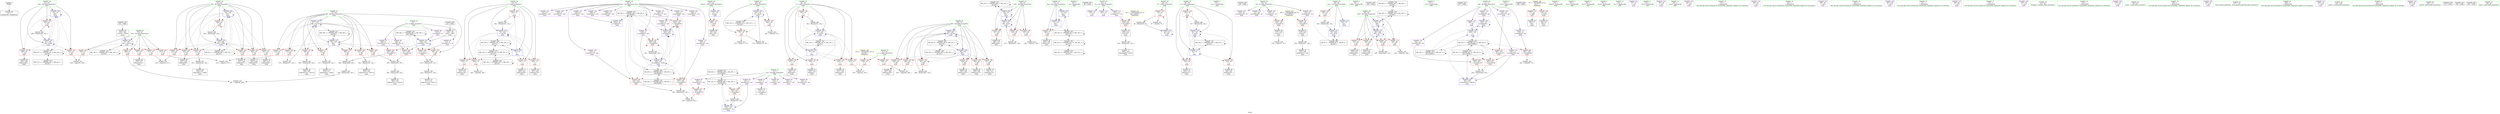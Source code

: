 digraph "SVFG" {
	label="SVFG";

	Node0x55f785998460 [shape=record,color=grey,label="{NodeID: 0\nNullPtr}"];
	Node0x55f785998460 -> Node0x55f78599e720[style=solid];
	Node0x55f785a13d80 [shape=record,color=black,label="{NodeID: 443\n182 = PHI()\n}"];
	Node0x55f785a13d80 -> Node0x55f7859c8f80[style=solid];
	Node0x55f7859cabf0 [shape=record,color=red,label="{NodeID: 194\n332\<--73\n\<--l\nmain\n}"];
	Node0x55f7859cabf0 -> Node0x55f7859c9fc0[style=solid];
	Node0x55f7859c8290 [shape=record,color=purple,label="{NodeID: 111\n326\<--8\narrayidx120\<--sen\nmain\n}"];
	Node0x55f7859c8290 -> Node0x55f7859cb5b0[style=solid];
	Node0x55f785998a00 [shape=record,color=green,label="{NodeID: 28\n41\<--42\nretval\<--retval_field_insensitive\nmain\n}"];
	Node0x55f785998a00 -> Node0x55f7859cdd60[style=solid];
	Node0x55f785998a00 -> Node0x55f7859cba90[style=solid];
	Node0x55f7859d9050 [shape=record,color=grey,label="{NodeID: 305\n316 = Binary(315, 102, )\n}"];
	Node0x55f7859d9050 -> Node0x55f7859c9c80[style=solid];
	Node0x55f7859cc2b0 [shape=record,color=blue,label="{NodeID: 222\n49\<--174\nm\<--dec30\nmain\n}"];
	Node0x55f7859cc2b0 -> Node0x55f7859ce170[style=dashed];
	Node0x55f7859cc2b0 -> Node0x55f7859ce240[style=dashed];
	Node0x55f7859cc2b0 -> Node0x55f7859cc2b0[style=dashed];
	Node0x55f7859cc2b0 -> Node0x55f7859e5f50[style=dashed];
	Node0x55f7859cdd60 [shape=record,color=red,label="{NodeID: 139\n394\<--41\n\<--retval\nmain\n}"];
	Node0x55f7859cdd60 -> Node0x55f7859ca4a0[style=solid];
	Node0x55f7859c89d0 [shape=record,color=black,label="{NodeID: 56\n128\<--127\nidxprom8\<--\nmain\n}"];
	Node0x55f7859e7350 [shape=record,color=black,label="{NodeID: 333\nMR_20V_2 = PHI(MR_20V_3, MR_20V_1, )\npts\{60 \}\n}"];
	Node0x55f7859e7350 -> Node0x55f7859cc450[style=dashed];
	Node0x55f7859e7350 -> Node0x55f7859e7350[style=dashed];
	Node0x55f7859cf420 [shape=record,color=red,label="{NodeID: 167\n232\<--63\n\<--i54\nmain\n}"];
	Node0x55f7859cf420 -> Node0x55f7859d8a50[style=solid];
	Node0x55f7859ca090 [shape=record,color=black,label="{NodeID: 84\n346\<--345\ntobool132\<--\nmain\n}"];
	Node0x55f78599c120 [shape=record,color=green,label="{NodeID: 1\n16\<--1\n.str\<--dummyObj\nGlob }"];
	Node0x55f785a13ee0 [shape=record,color=black,label="{NodeID: 444\n89 = PHI()\n}"];
	Node0x55f7859cacc0 [shape=record,color=red,label="{NodeID: 195\n341\<--73\n\<--l\nmain\n}"];
	Node0x55f7859cacc0 -> Node0x55f7859d88d0[style=solid];
	Node0x55f7859c8360 [shape=record,color=purple,label="{NodeID: 112\n179\<--10\n\<--str\nmain\n}"];
	Node0x55f785998ad0 [shape=record,color=green,label="{NodeID: 29\n43\<--44\nT\<--T_field_insensitive\nmain\n}"];
	Node0x55f785998ad0 -> Node0x55f7859cde30[style=solid];
	Node0x55f785998ad0 -> Node0x55f7859cbc30[style=solid];
	Node0x55f7859d91d0 [shape=record,color=grey,label="{NodeID: 306\n359 = Binary(358, 102, )\n}"];
	Node0x55f7859d91d0 -> Node0x55f7859ca300[style=solid];
	Node0x55f7859cc380 [shape=record,color=blue,label="{NodeID: 223\n57\<--183\nlen\<--conv35\nmain\n}"];
	Node0x55f7859cc380 -> Node0x55f7859ce990[style=dashed];
	Node0x55f7859cc380 -> Node0x55f7859cea60[style=dashed];
	Node0x55f7859cc380 -> Node0x55f7859ceb30[style=dashed];
	Node0x55f7859cc380 -> Node0x55f7859cec00[style=dashed];
	Node0x55f7859cc380 -> Node0x55f7859cecd0[style=dashed];
	Node0x55f7859cc380 -> Node0x55f7859cc380[style=dashed];
	Node0x55f7859cc380 -> Node0x55f7859e6e50[style=dashed];
	Node0x55f7859cde30 [shape=record,color=red,label="{NodeID: 140\n93\<--43\n\<--T\nmain\n}"];
	Node0x55f7859cde30 -> Node0x55f7859d8750[style=solid];
	Node0x55f7859cde30 -> Node0x55f7859da850[style=solid];
	Node0x55f7859c8aa0 [shape=record,color=black,label="{NodeID: 57\n134\<--133\nidxprom11\<--\nmain\n}"];
	Node0x55f7859e7850 [shape=record,color=black,label="{NodeID: 334\nMR_22V_2 = PHI(MR_22V_3, MR_22V_1, )\npts\{62 \}\n}"];
	Node0x55f7859e7850 -> Node0x55f7859f5350[style=dashed];
	Node0x55f7859cf4f0 [shape=record,color=red,label="{NodeID: 168\n240\<--63\n\<--i54\nmain\n}"];
	Node0x55f7859cf4f0 -> Node0x55f7859c9530[style=solid];
	Node0x55f7859ca160 [shape=record,color=black,label="{NodeID: 85\n350\<--349\nidxprom135\<--sub134\nmain\n}"];
	Node0x55f78599b860 [shape=record,color=green,label="{NodeID: 2\n18\<--1\n.str.1\<--dummyObj\nGlob }"];
	Node0x55f785a13fb0 [shape=record,color=black,label="{NodeID: 445\n100 = PHI()\n}"];
	Node0x55f7859cad90 [shape=record,color=red,label="{NodeID: 196\n136\<--135\n\<--arrayidx12\nmain\n}"];
	Node0x55f7859cad90 -> Node0x55f7859c8b70[style=solid];
	Node0x55f7859c8430 [shape=record,color=purple,label="{NodeID: 113\n181\<--10\n\<--str\nmain\n}"];
	Node0x55f785998ba0 [shape=record,color=green,label="{NodeID: 30\n45\<--46\ncas\<--cas_field_insensitive\nmain\n}"];
	Node0x55f785998ba0 -> Node0x55f7859cdf00[style=solid];
	Node0x55f785998ba0 -> Node0x55f7859cbb60[style=solid];
	Node0x55f785998ba0 -> Node0x55f7859cc1e0[style=solid];
	Node0x55f7859d9350 [shape=record,color=grey,label="{NodeID: 307\n374 = Binary(373, 102, )\n}"];
	Node0x55f7859d9350 -> Node0x55f7859d53b0[style=solid];
	Node0x55f7859cc450 [shape=record,color=blue,label="{NodeID: 224\n59\<--76\ni36\<--\nmain\n}"];
	Node0x55f7859cc450 -> Node0x55f7859ceda0[style=dashed];
	Node0x55f7859cc450 -> Node0x55f7859cee70[style=dashed];
	Node0x55f7859cc450 -> Node0x55f7859cef40[style=dashed];
	Node0x55f7859cc450 -> Node0x55f7859cc450[style=dashed];
	Node0x55f7859cc450 -> Node0x55f7859cc790[style=dashed];
	Node0x55f7859cc450 -> Node0x55f7859e7350[style=dashed];
	Node0x55f7859cdf00 [shape=record,color=red,label="{NodeID: 141\n165\<--45\n\<--cas\nmain\n}"];
	Node0x55f7859cdf00 -> Node0x55f7859d7850[style=solid];
	Node0x55f7859c8b70 [shape=record,color=black,label="{NodeID: 58\n137\<--136\nconv13\<--\nmain\n}"];
	Node0x55f7859c8b70 -> Node0x55f7859da550[style=solid];
	Node0x55f7859e7d50 [shape=record,color=black,label="{NodeID: 335\nMR_24V_2 = PHI(MR_24V_3, MR_24V_1, )\npts\{64 \}\n}"];
	Node0x55f7859e7d50 -> Node0x55f7859cc860[style=dashed];
	Node0x55f7859e7d50 -> Node0x55f7859e7d50[style=dashed];
	Node0x55f7859cf5c0 [shape=record,color=red,label="{NodeID: 169\n249\<--63\n\<--i54\nmain\n}"];
	Node0x55f7859cf5c0 -> Node0x55f7859c9600[style=solid];
	Node0x55f7859ca230 [shape=record,color=black,label="{NodeID: 86\n355\<--354\nidxprom137\<--\nmain\n}"];
	Node0x55f78599cb60 [shape=record,color=green,label="{NodeID: 3\n20\<--1\nstdin\<--dummyObj\nGlob }"];
	Node0x55f785a14080 [shape=record,color=black,label="{NodeID: 446\n382 = PHI()\n}"];
	Node0x55f7859cae60 [shape=record,color=red,label="{NodeID: 197\n146\<--145\n\<--arrayidx19\nmain\n}"];
	Node0x55f7859cae60 -> Node0x55f7859c8de0[style=solid];
	Node0x55f7859c8500 [shape=record,color=purple,label="{NodeID: 114\n251\<--10\narrayidx77\<--str\nmain\n}"];
	Node0x55f7859c8500 -> Node0x55f7859cb0d0[style=solid];
	Node0x55f78599d720 [shape=record,color=green,label="{NodeID: 31\n47\<--48\nn\<--n_field_insensitive\nmain\n}"];
	Node0x55f78599d720 -> Node0x55f7859cdfd0[style=solid];
	Node0x55f78599d720 -> Node0x55f7859ce0a0[style=solid];
	Node0x55f7859d94d0 [shape=record,color=grey,label="{NodeID: 308\n358 = Binary(353, 357, )\n}"];
	Node0x55f7859d94d0 -> Node0x55f7859d91d0[style=solid];
	Node0x55f7859cc520 [shape=record,color=blue,label="{NodeID: 225\n61\<--76\nj40\<--\nmain\n}"];
	Node0x55f7859cc520 -> Node0x55f7859cf010[style=dashed];
	Node0x55f7859cc520 -> Node0x55f7859cf0e0[style=dashed];
	Node0x55f7859cc520 -> Node0x55f7859cf1b0[style=dashed];
	Node0x55f7859cc520 -> Node0x55f7859cc520[style=dashed];
	Node0x55f7859cc520 -> Node0x55f7859cc6c0[style=dashed];
	Node0x55f7859cc520 -> Node0x55f7859f5350[style=dashed];
	Node0x55f7859cdfd0 [shape=record,color=red,label="{NodeID: 142\n105\<--47\n\<--n\nmain\n}"];
	Node0x55f7859cdfd0 -> Node0x55f7859da250[style=solid];
	Node0x55f7859c8c40 [shape=record,color=black,label="{NodeID: 59\n141\<--140\nidxprom16\<--\nmain\n}"];
	Node0x55f7859e8250 [shape=record,color=black,label="{NodeID: 336\nMR_26V_2 = PHI(MR_26V_3, MR_26V_1, )\npts\{66 \}\n}"];
	Node0x55f7859e8250 -> Node0x55f7859f5d50[style=dashed];
	Node0x55f7859cf690 [shape=record,color=red,label="{NodeID: 170\n257\<--63\n\<--i54\nmain\n}"];
	Node0x55f7859cf690 -> Node0x55f7859c9870[style=solid];
	Node0x55f7859ca300 [shape=record,color=black,label="{NodeID: 87\n360\<--359\nidxprom141\<--sub140\nmain\n}"];
	Node0x55f78599cbf0 [shape=record,color=green,label="{NodeID: 4\n21\<--1\n.str.2\<--dummyObj\nGlob }"];
	Node0x55f785a14180 [shape=record,color=black,label="{NodeID: 447\n387 = PHI()\n}"];
	Node0x55f7859caf30 [shape=record,color=red,label="{NodeID: 198\n152\<--151\n\<--arrayidx22\nmain\n}"];
	Node0x55f7859caf30 -> Node0x55f7859d85d0[style=solid];
	Node0x55f7859c85d0 [shape=record,color=purple,label="{NodeID: 115\n222\<--13\narrayidx59\<--dp\nmain\n}"];
	Node0x55f7859c85d0 -> Node0x55f7859cc930[style=solid];
	Node0x55f78599d7f0 [shape=record,color=green,label="{NodeID: 32\n49\<--50\nm\<--m_field_insensitive\nmain\n}"];
	Node0x55f78599d7f0 -> Node0x55f7859ce170[style=solid];
	Node0x55f78599d7f0 -> Node0x55f7859ce240[style=solid];
	Node0x55f78599d7f0 -> Node0x55f7859cc2b0[style=solid];
	Node0x55f7859d9650 [shape=record,color=grey,label="{NodeID: 309\n328 = Binary(319, 327, )\n}"];
	Node0x55f7859d9650 -> Node0x55f7859d9dd0[style=solid];
	Node0x55f7859cc5f0 [shape=record,color=blue,label="{NodeID: 226\n202\<--76\narrayidx47\<--\nmain\n}"];
	Node0x55f7859cc5f0 -> Node0x55f7859ebd50[style=dashed];
	Node0x55f7859ce0a0 [shape=record,color=red,label="{NodeID: 143\n286\<--47\n\<--n\nmain\n}"];
	Node0x55f7859ce0a0 -> Node0x55f7859dab50[style=solid];
	Node0x55f7859c8d10 [shape=record,color=black,label="{NodeID: 60\n144\<--143\nidxprom18\<--\nmain\n}"];
	Node0x55f7859e8750 [shape=record,color=black,label="{NodeID: 337\nMR_28V_2 = PHI(MR_28V_3, MR_28V_1, )\npts\{68 \}\n}"];
	Node0x55f7859e8750 -> Node0x55f7859d4d30[style=dashed];
	Node0x55f7859e8750 -> Node0x55f7859e8750[style=dashed];
	Node0x55f7859cf760 [shape=record,color=red,label="{NodeID: 171\n264\<--63\n\<--i54\nmain\n}"];
	Node0x55f7859cf760 -> Node0x55f7859d76d0[style=solid];
	Node0x55f7859ca3d0 [shape=record,color=black,label="{NodeID: 88\n378\<--377\nidxprom152\<--\nmain\n}"];
	Node0x55f7859c7320 [shape=record,color=green,label="{NodeID: 5\n23\<--1\n.str.3\<--dummyObj\nGlob }"];
	Node0x55f785a14280 [shape=record,color=black,label="{NodeID: 448\n390 = PHI()\n}"];
	Node0x55f7859cb000 [shape=record,color=red,label="{NodeID: 199\n236\<--235\n\<--arrayidx68\nmain\n}"];
	Node0x55f7859cb000 -> Node0x55f7859d4920[style=solid];
	Node0x55f7859ccab0 [shape=record,color=purple,label="{NodeID: 116\n268\<--13\n\<--dp\nmain\n}"];
	Node0x55f7859ccab0 -> Node0x55f7859d4c60[style=solid];
	Node0x55f78599d8c0 [shape=record,color=green,label="{NodeID: 33\n51\<--52\ni\<--i_field_insensitive\nmain\n}"];
	Node0x55f78599d8c0 -> Node0x55f7859ce310[style=solid];
	Node0x55f78599d8c0 -> Node0x55f7859ce3e0[style=solid];
	Node0x55f78599d8c0 -> Node0x55f7859ce4b0[style=solid];
	Node0x55f78599d8c0 -> Node0x55f7859ce580[style=solid];
	Node0x55f78599d8c0 -> Node0x55f7859ce650[style=solid];
	Node0x55f78599d8c0 -> Node0x55f7859cbd00[style=solid];
	Node0x55f78599d8c0 -> Node0x55f7859cc110[style=solid];
	Node0x55f7859ea020 [shape=record,color=yellow,style=double,label="{NodeID: 393\n2V_1 = ENCHI(MR_2V_0)\npts\{1 \}\nFun[main]}"];
	Node0x55f7859ea020 -> Node0x55f7859cdbc0[style=dashed];
	Node0x55f7859ea020 -> Node0x55f7859cdc90[style=dashed];
	Node0x55f7859d97d0 [shape=record,color=grey,label="{NodeID: 310\n363 = Binary(362, 352, )\n}"];
	Node0x55f7859d97d0 -> Node0x55f7859d5210[style=solid];
	Node0x55f7859cc6c0 [shape=record,color=blue,label="{NodeID: 227\n61\<--206\nj40\<--inc49\nmain\n}"];
	Node0x55f7859cc6c0 -> Node0x55f7859cf010[style=dashed];
	Node0x55f7859cc6c0 -> Node0x55f7859cf0e0[style=dashed];
	Node0x55f7859cc6c0 -> Node0x55f7859cf1b0[style=dashed];
	Node0x55f7859cc6c0 -> Node0x55f7859cc520[style=dashed];
	Node0x55f7859cc6c0 -> Node0x55f7859cc6c0[style=dashed];
	Node0x55f7859cc6c0 -> Node0x55f7859f5350[style=dashed];
	Node0x55f7859ce170 [shape=record,color=red,label="{NodeID: 144\n173\<--49\n\<--m\nmain\n}"];
	Node0x55f7859ce170 -> Node0x55f7859d7cd0[style=solid];
	Node0x55f7859ce170 -> Node0x55f7859d9c50[style=solid];
	Node0x55f7859c8de0 [shape=record,color=black,label="{NodeID: 61\n147\<--146\nconv20\<--\nmain\n}"];
	Node0x55f7859c8de0 -> Node0x55f7859d8450[style=solid];
	Node0x55f7859e8c50 [shape=record,color=black,label="{NodeID: 338\nMR_30V_2 = PHI(MR_30V_3, MR_30V_1, )\npts\{70 \}\n}"];
	Node0x55f7859e8c50 -> Node0x55f7859e8c50[style=dashed];
	Node0x55f7859e8c50 -> Node0x55f7859ec750[style=dashed];
	Node0x55f7859cf830 [shape=record,color=red,label="{NodeID: 172\n226\<--65\n\<--j60\nmain\n}"];
	Node0x55f7859cf830 -> Node0x55f7859da3d0[style=solid];
	Node0x55f7859ca4a0 [shape=record,color=black,label="{NodeID: 89\n40\<--394\nmain_ret\<--\nmain\n}"];
	Node0x55f7859c73b0 [shape=record,color=green,label="{NodeID: 6\n25\<--1\nstdout\<--dummyObj\nGlob }"];
	Node0x55f7859cb0d0 [shape=record,color=red,label="{NodeID: 200\n252\<--251\n\<--arrayidx77\nmain\n}"];
	Node0x55f7859cb0d0 -> Node0x55f7859c96d0[style=solid];
	Node0x55f7859ccb80 [shape=record,color=purple,label="{NodeID: 117\n279\<--13\narrayidx94\<--dp\nmain\n}"];
	Node0x55f7859ccb80 -> Node0x55f7859cb270[style=solid];
	Node0x55f78599d990 [shape=record,color=green,label="{NodeID: 34\n53\<--54\nch\<--ch_field_insensitive\nmain\n}"];
	Node0x55f78599d990 -> Node0x55f7859cd880[style=solid];
	Node0x55f78599d990 -> Node0x55f7859cd950[style=solid];
	Node0x55f78599d990 -> Node0x55f7859cda20[style=solid];
	Node0x55f78599d990 -> Node0x55f7859cdaf0[style=solid];
	Node0x55f7859d9950 [shape=record,color=grey,label="{NodeID: 311\n324 = Binary(323, 102, )\n}"];
	Node0x55f7859d9950 -> Node0x55f7859c9e20[style=solid];
	Node0x55f7859cc790 [shape=record,color=blue,label="{NodeID: 228\n59\<--211\ni36\<--inc52\nmain\n}"];
	Node0x55f7859cc790 -> Node0x55f7859ceda0[style=dashed];
	Node0x55f7859cc790 -> Node0x55f7859cee70[style=dashed];
	Node0x55f7859cc790 -> Node0x55f7859cef40[style=dashed];
	Node0x55f7859cc790 -> Node0x55f7859cc450[style=dashed];
	Node0x55f7859cc790 -> Node0x55f7859cc790[style=dashed];
	Node0x55f7859cc790 -> Node0x55f7859e7350[style=dashed];
	Node0x55f7859ce240 [shape=record,color=red,label="{NodeID: 145\n383\<--49\n\<--m\nmain\n}"];
	Node0x55f7859ce240 -> Node0x55f7859dacd0[style=solid];
	Node0x55f7859c8eb0 [shape=record,color=black,label="{NodeID: 62\n150\<--148\nidxprom21\<--sub\nmain\n}"];
	Node0x55f7859e9150 [shape=record,color=black,label="{NodeID: 339\nMR_32V_2 = PHI(MR_32V_3, MR_32V_1, )\npts\{72 \}\n}"];
	Node0x55f7859e9150 -> Node0x55f7859e9150[style=dashed];
	Node0x55f7859e9150 -> Node0x55f7859ecc50[style=dashed];
	Node0x55f7859cf900 [shape=record,color=red,label="{NodeID: 173\n229\<--65\n\<--j60\nmain\n}"];
	Node0x55f7859cf900 -> Node0x55f7859c92c0[style=solid];
	Node0x55f7859ca570 [shape=record,color=purple,label="{NodeID: 90\n110\<--4\narrayidx\<--wd\nmain\n}"];
	Node0x55f78599c500 [shape=record,color=green,label="{NodeID: 7\n26\<--1\n.str.4\<--dummyObj\nGlob }"];
	Node0x55f7859d70d0 [shape=record,color=grey,label="{NodeID: 284\n261 = Binary(260, 102, )\n}"];
	Node0x55f7859d70d0 -> Node0x55f7859d4ac0[style=solid];
	Node0x55f7859cb1a0 [shape=record,color=red,label="{NodeID: 201\n260\<--259\n\<--arrayidx83\nmain\n}"];
	Node0x55f7859cb1a0 -> Node0x55f7859d70d0[style=solid];
	Node0x55f7859ccc50 [shape=record,color=purple,label="{NodeID: 118\n351\<--13\narrayidx136\<--dp\nmain\n}"];
	Node0x55f7859ccc50 -> Node0x55f7859cb750[style=solid];
	Node0x55f78599da60 [shape=record,color=green,label="{NodeID: 35\n55\<--56\nj\<--j_field_insensitive\nmain\n}"];
	Node0x55f78599da60 -> Node0x55f7859ce720[style=solid];
	Node0x55f78599da60 -> Node0x55f7859ce7f0[style=solid];
	Node0x55f78599da60 -> Node0x55f7859ce8c0[style=solid];
	Node0x55f78599da60 -> Node0x55f7859cbea0[style=solid];
	Node0x55f78599da60 -> Node0x55f7859cc040[style=solid];
	Node0x55f7859d9ad0 [shape=record,color=grey,label="{NodeID: 312\n188 = cmp(187, 189, )\n}"];
	Node0x55f7859cc860 [shape=record,color=blue,label="{NodeID: 229\n63\<--102\ni54\<--\nmain\n}"];
	Node0x55f7859cc860 -> Node0x55f7859cf280[style=dashed];
	Node0x55f7859cc860 -> Node0x55f7859cf350[style=dashed];
	Node0x55f7859cc860 -> Node0x55f7859cf420[style=dashed];
	Node0x55f7859cc860 -> Node0x55f7859cf4f0[style=dashed];
	Node0x55f7859cc860 -> Node0x55f7859cf5c0[style=dashed];
	Node0x55f7859cc860 -> Node0x55f7859cf690[style=dashed];
	Node0x55f7859cc860 -> Node0x55f7859cf760[style=dashed];
	Node0x55f7859cc860 -> Node0x55f7859cc860[style=dashed];
	Node0x55f7859cc860 -> Node0x55f7859d4b90[style=dashed];
	Node0x55f7859cc860 -> Node0x55f7859e7d50[style=dashed];
	Node0x55f7859ce310 [shape=record,color=red,label="{NodeID: 146\n104\<--51\n\<--i\nmain\n}"];
	Node0x55f7859ce310 -> Node0x55f7859da250[style=solid];
	Node0x55f7859c8f80 [shape=record,color=black,label="{NodeID: 63\n183\<--182\nconv35\<--call34\nmain\n}"];
	Node0x55f7859c8f80 -> Node0x55f7859cc380[style=solid];
	Node0x55f7859e9650 [shape=record,color=black,label="{NodeID: 340\nMR_34V_2 = PHI(MR_34V_3, MR_34V_1, )\npts\{74 \}\n}"];
	Node0x55f7859e9650 -> Node0x55f7859e9650[style=dashed];
	Node0x55f7859e9650 -> Node0x55f7859ed150[style=dashed];
	Node0x55f7859cf9d0 [shape=record,color=red,label="{NodeID: 174\n237\<--65\n\<--j60\nmain\n}"];
	Node0x55f7859cf9d0 -> Node0x55f7859c9460[style=solid];
	Node0x55f7859ca640 [shape=record,color=purple,label="{NodeID: 91\n111\<--4\narraydecay\<--wd\nmain\n}"];
	Node0x55f7859ca640 -> Node0x55f7859c8830[style=solid];
	Node0x55f78599c590 [shape=record,color=green,label="{NodeID: 8\n28\<--1\n.str.5\<--dummyObj\nGlob }"];
	Node0x55f7859d7250 [shape=record,color=grey,label="{NodeID: 285\n206 = Binary(205, 102, )\n}"];
	Node0x55f7859d7250 -> Node0x55f7859cc6c0[style=solid];
	Node0x55f7859cb270 [shape=record,color=red,label="{NodeID: 202\n280\<--279\n\<--arrayidx94\nmain\n}"];
	Node0x55f7859cb270 -> Node0x55f7859dafd0[style=solid];
	Node0x55f7859ccd20 [shape=record,color=purple,label="{NodeID: 119\n361\<--13\narrayidx142\<--dp\nmain\n}"];
	Node0x55f7859ccd20 -> Node0x55f7859cb8f0[style=solid];
	Node0x55f7859ccd20 -> Node0x55f7859d5210[style=solid];
	Node0x55f78599db30 [shape=record,color=green,label="{NodeID: 36\n57\<--58\nlen\<--len_field_insensitive\nmain\n}"];
	Node0x55f78599db30 -> Node0x55f7859ce990[style=solid];
	Node0x55f78599db30 -> Node0x55f7859cea60[style=solid];
	Node0x55f78599db30 -> Node0x55f7859ceb30[style=solid];
	Node0x55f78599db30 -> Node0x55f7859cec00[style=solid];
	Node0x55f78599db30 -> Node0x55f7859cecd0[style=solid];
	Node0x55f78599db30 -> Node0x55f7859cc380[style=solid];
	Node0x55f7859d9c50 [shape=record,color=grey,label="{NodeID: 313\n176 = cmp(173, 76, )\n}"];
	Node0x55f7859cc930 [shape=record,color=blue,label="{NodeID: 230\n222\<--76\narrayidx59\<--\nmain\n}"];
	Node0x55f7859cc930 -> Node0x55f7859cc930[style=dashed];
	Node0x55f7859cc930 -> Node0x55f7859d4c60[style=dashed];
	Node0x55f7859ce3e0 [shape=record,color=red,label="{NodeID: 147\n108\<--51\n\<--i\nmain\n}"];
	Node0x55f7859ce3e0 -> Node0x55f7859c87a0[style=solid];
	Node0x55f7859c9050 [shape=record,color=black,label="{NodeID: 64\n198\<--197\nidxprom44\<--\nmain\n}"];
	Node0x55f7859ea360 [shape=record,color=black,label="{NodeID: 341\nMR_36V_2 = PHI(MR_36V_3, MR_36V_1, )\npts\{50000 \}\n}"];
	Node0x55f7859ea360 -> Node0x55f7859cb680[style=dashed];
	Node0x55f7859ea360 -> Node0x55f7859ea360[style=dashed];
	Node0x55f7859ea360 -> Node0x55f7859f3550[style=dashed];
	Node0x55f7859cfaa0 [shape=record,color=red,label="{NodeID: 175\n245\<--65\n\<--j60\nmain\n}"];
	Node0x55f7859cfaa0 -> Node0x55f7859d7fd0[style=solid];
	Node0x55f7859ca710 [shape=record,color=purple,label="{NodeID: 92\n142\<--4\narrayidx17\<--wd\nmain\n}"];
	Node0x55f78599b1f0 [shape=record,color=green,label="{NodeID: 9\n30\<--1\n.str.6\<--dummyObj\nGlob }"];
	Node0x55f7859d73d0 [shape=record,color=grey,label="{NodeID: 286\n162 = Binary(161, 102, )\n}"];
	Node0x55f7859d73d0 -> Node0x55f7859cc110[style=solid];
	Node0x55f7859cb340 [shape=record,color=red,label="{NodeID: 203\n293\<--292\n\<--arrayidx101\nmain\n}"];
	Node0x55f7859cb340 -> Node0x55f7859d8d50[style=solid];
	Node0x55f7859ccdf0 [shape=record,color=purple,label="{NodeID: 120\n379\<--13\narrayidx153\<--dp\nmain\n}"];
	Node0x55f7859ccdf0 -> Node0x55f7859cb9c0[style=solid];
	Node0x55f78599dc00 [shape=record,color=green,label="{NodeID: 37\n59\<--60\ni36\<--i36_field_insensitive\nmain\n}"];
	Node0x55f78599dc00 -> Node0x55f7859ceda0[style=solid];
	Node0x55f78599dc00 -> Node0x55f7859cee70[style=solid];
	Node0x55f78599dc00 -> Node0x55f7859cef40[style=solid];
	Node0x55f78599dc00 -> Node0x55f7859cc450[style=solid];
	Node0x55f78599dc00 -> Node0x55f7859cc790[style=solid];
	Node0x55f7859fd950 [shape=record,color=yellow,style=double,label="{NodeID: 397\n10V_1 = ENCHI(MR_10V_0)\npts\{48 \}\nFun[main]}"];
	Node0x55f7859fd950 -> Node0x55f7859cdfd0[style=dashed];
	Node0x55f7859fd950 -> Node0x55f7859ce0a0[style=dashed];
	Node0x55f7859d9dd0 [shape=record,color=grey,label="{NodeID: 314\n336 = cmp(328, 335, )\n}"];
	Node0x55f7859d4890 [shape=record,color=blue,label="{NodeID: 231\n65\<--76\nj60\<--\nmain\n}"];
	Node0x55f7859d4890 -> Node0x55f7859cf830[style=dashed];
	Node0x55f7859d4890 -> Node0x55f7859cf900[style=dashed];
	Node0x55f7859d4890 -> Node0x55f7859cf9d0[style=dashed];
	Node0x55f7859d4890 -> Node0x55f7859cfaa0[style=dashed];
	Node0x55f7859d4890 -> Node0x55f7859d4890[style=dashed];
	Node0x55f7859d4890 -> Node0x55f7859d49f0[style=dashed];
	Node0x55f7859d4890 -> Node0x55f7859f5d50[style=dashed];
	Node0x55f7859ce4b0 [shape=record,color=red,label="{NodeID: 148\n127\<--51\n\<--i\nmain\n}"];
	Node0x55f7859ce4b0 -> Node0x55f7859c89d0[style=solid];
	Node0x55f7859c9120 [shape=record,color=black,label="{NodeID: 65\n201\<--200\nidxprom46\<--\nmain\n}"];
	Node0x55f7859ea450 [shape=record,color=black,label="{NodeID: 342\nMR_38V_2 = PHI(MR_38V_3, MR_38V_1, )\npts\{70000 \}\n}"];
	Node0x55f7859ea450 -> Node0x55f7859cb340[style=dashed];
	Node0x55f7859ea450 -> Node0x55f7859cb410[style=dashed];
	Node0x55f7859ea450 -> Node0x55f7859cb820[style=dashed];
	Node0x55f7859ea450 -> Node0x55f7859cbdd0[style=dashed];
	Node0x55f7859ea450 -> Node0x55f7859ea450[style=dashed];
	Node0x55f7859cfb70 [shape=record,color=red,label="{NodeID: 176\n272\<--67\n\<--i88\nmain\n}"];
	Node0x55f7859cfb70 -> Node0x55f7859da6d0[style=solid];
	Node0x55f7859ca7e0 [shape=record,color=purple,label="{NodeID: 93\n151\<--4\narrayidx22\<--wd\nmain\n}"];
	Node0x55f7859ca7e0 -> Node0x55f7859caf30[style=solid];
	Node0x55f7859ca7e0 -> Node0x55f7859cbf70[style=solid];
	Node0x55f78599b2c0 [shape=record,color=green,label="{NodeID: 10\n32\<--1\n.str.7\<--dummyObj\nGlob }"];
	Node0x55f7859d7550 [shape=record,color=grey,label="{NodeID: 287\n211 = Binary(210, 102, )\n}"];
	Node0x55f7859d7550 -> Node0x55f7859cc790[style=solid];
	Node0x55f7859cb410 [shape=record,color=red,label="{NodeID: 204\n314\<--313\n\<--arrayidx111\nmain\n}"];
	Node0x55f7859cb410 -> Node0x55f7859d8ed0[style=solid];
	Node0x55f7859ccec0 [shape=record,color=purple,label="{NodeID: 121\n78\<--16\n\<--.str\nmain\n}"];
	Node0x55f78599dcd0 [shape=record,color=green,label="{NodeID: 38\n61\<--62\nj40\<--j40_field_insensitive\nmain\n}"];
	Node0x55f78599dcd0 -> Node0x55f7859cf010[style=solid];
	Node0x55f78599dcd0 -> Node0x55f7859cf0e0[style=solid];
	Node0x55f78599dcd0 -> Node0x55f7859cf1b0[style=solid];
	Node0x55f78599dcd0 -> Node0x55f7859cc520[style=solid];
	Node0x55f78599dcd0 -> Node0x55f7859cc6c0[style=solid];
	Node0x55f7859d9f50 [shape=record,color=grey,label="{NodeID: 315\n305 = cmp(304, 189, )\n}"];
	Node0x55f7859d4920 [shape=record,color=blue,label="{NodeID: 232\n242\<--236\narrayidx72\<--\nmain\n}"];
	Node0x55f7859d4920 -> Node0x55f7859cb000[style=dashed];
	Node0x55f7859d4920 -> Node0x55f7859cb1a0[style=dashed];
	Node0x55f7859d4920 -> Node0x55f7859d4920[style=dashed];
	Node0x55f7859d4920 -> Node0x55f7859d4ac0[style=dashed];
	Node0x55f7859ce580 [shape=record,color=red,label="{NodeID: 149\n140\<--51\n\<--i\nmain\n}"];
	Node0x55f7859ce580 -> Node0x55f7859c8c40[style=solid];
	Node0x55f7859c91f0 [shape=record,color=black,label="{NodeID: 66\n221\<--220\nidxprom58\<--\nmain\n}"];
	Node0x55f7859ea950 [shape=record,color=black,label="{NodeID: 343\nMR_40V_2 = PHI(MR_40V_3, MR_40V_1, )\npts\{90000 \}\n}"];
	Node0x55f7859ea950 -> Node0x55f7859d0c80[style=dashed];
	Node0x55f7859cfc40 [shape=record,color=red,label="{NodeID: 177\n276\<--67\n\<--i88\nmain\n}"];
	Node0x55f7859cfc40 -> Node0x55f7859d7e50[style=solid];
	Node0x55f7859ca8b0 [shape=record,color=purple,label="{NodeID: 94\n331\<--4\narrayidx123\<--wd\nmain\n}"];
	Node0x55f78599b390 [shape=record,color=green,label="{NodeID: 11\n34\<--1\n.str.8\<--dummyObj\nGlob }"];
	Node0x55f7859f3550 [shape=record,color=black,label="{NodeID: 371\nMR_36V_4 = PHI(MR_36V_5, MR_36V_3, )\npts\{50000 \}\n}"];
	Node0x55f7859f3550 -> Node0x55f7859caf30[style=dashed];
	Node0x55f7859f3550 -> Node0x55f7859cb680[style=dashed];
	Node0x55f7859f3550 -> Node0x55f7859cbf70[style=dashed];
	Node0x55f7859f3550 -> Node0x55f7859ea360[style=dashed];
	Node0x55f7859f3550 -> Node0x55f7859f3550[style=dashed];
	Node0x55f7859d76d0 [shape=record,color=grey,label="{NodeID: 288\n265 = Binary(264, 102, )\n}"];
	Node0x55f7859d76d0 -> Node0x55f7859d4b90[style=solid];
	Node0x55f7859cb4e0 [shape=record,color=red,label="{NodeID: 205\n319\<--318\n\<--arrayidx115\nmain\n}"];
	Node0x55f7859cb4e0 -> Node0x55f7859d9650[style=solid];
	Node0x55f7859ccf90 [shape=record,color=purple,label="{NodeID: 122\n79\<--18\n\<--.str.1\nmain\n}"];
	Node0x55f78599dda0 [shape=record,color=green,label="{NodeID: 39\n63\<--64\ni54\<--i54_field_insensitive\nmain\n}"];
	Node0x55f78599dda0 -> Node0x55f7859cf280[style=solid];
	Node0x55f78599dda0 -> Node0x55f7859cf350[style=solid];
	Node0x55f78599dda0 -> Node0x55f7859cf420[style=solid];
	Node0x55f78599dda0 -> Node0x55f7859cf4f0[style=solid];
	Node0x55f78599dda0 -> Node0x55f7859cf5c0[style=solid];
	Node0x55f78599dda0 -> Node0x55f7859cf690[style=solid];
	Node0x55f78599dda0 -> Node0x55f7859cf760[style=solid];
	Node0x55f78599dda0 -> Node0x55f7859cc860[style=solid];
	Node0x55f78599dda0 -> Node0x55f7859d4b90[style=solid];
	Node0x55f7859da0d0 [shape=record,color=grey,label="{NodeID: 316\n195 = cmp(193, 194, )\n}"];
	Node0x55f7859d49f0 [shape=record,color=blue,label="{NodeID: 233\n65\<--246\nj60\<--inc74\nmain\n}"];
	Node0x55f7859d49f0 -> Node0x55f7859cf830[style=dashed];
	Node0x55f7859d49f0 -> Node0x55f7859cf900[style=dashed];
	Node0x55f7859d49f0 -> Node0x55f7859cf9d0[style=dashed];
	Node0x55f7859d49f0 -> Node0x55f7859cfaa0[style=dashed];
	Node0x55f7859d49f0 -> Node0x55f7859d4890[style=dashed];
	Node0x55f7859d49f0 -> Node0x55f7859d49f0[style=dashed];
	Node0x55f7859d49f0 -> Node0x55f7859f5d50[style=dashed];
	Node0x55f7859ce650 [shape=record,color=red,label="{NodeID: 150\n161\<--51\n\<--i\nmain\n}"];
	Node0x55f7859ce650 -> Node0x55f7859d73d0[style=solid];
	Node0x55f7859c92c0 [shape=record,color=black,label="{NodeID: 67\n230\<--229\nidxprom64\<--\nmain\n}"];
	Node0x55f7859eae50 [shape=record,color=black,label="{NodeID: 344\nMR_44V_2 = PHI(MR_44V_3, MR_44V_1, )\npts\{150000 \}\n}"];
	Node0x55f7859eae50 -> Node0x55f7859cc930[style=dashed];
	Node0x55f7859eae50 -> Node0x55f7859d4c60[style=dashed];
	Node0x55f7859eae50 -> Node0x55f7859eae50[style=dashed];
	Node0x55f7859cfd10 [shape=record,color=red,label="{NodeID: 178\n289\<--67\n\<--i88\nmain\n}"];
	Node0x55f7859cfd10 -> Node0x55f7859d8d50[style=solid];
	Node0x55f7859ca980 [shape=record,color=purple,label="{NodeID: 95\n334\<--4\narrayidx125\<--wd\nmain\n}"];
	Node0x55f7859ca980 -> Node0x55f7859cb680[style=solid];
	Node0x55f78599c6e0 [shape=record,color=green,label="{NodeID: 12\n36\<--1\n.str.9\<--dummyObj\nGlob }"];
	Node0x55f7859d7850 [shape=record,color=grey,label="{NodeID: 289\n166 = Binary(165, 102, )\n}"];
	Node0x55f7859d7850 -> Node0x55f7859cc1e0[style=solid];
	Node0x55f7859cb5b0 [shape=record,color=red,label="{NodeID: 206\n327\<--326\n\<--arrayidx120\nmain\n}"];
	Node0x55f7859cb5b0 -> Node0x55f7859d9650[style=solid];
	Node0x55f7859cd060 [shape=record,color=purple,label="{NodeID: 123\n84\<--21\n\<--.str.2\nmain\n}"];
	Node0x55f78599de70 [shape=record,color=green,label="{NodeID: 40\n65\<--66\nj60\<--j60_field_insensitive\nmain\n}"];
	Node0x55f78599de70 -> Node0x55f7859cf830[style=solid];
	Node0x55f78599de70 -> Node0x55f7859cf900[style=solid];
	Node0x55f78599de70 -> Node0x55f7859cf9d0[style=solid];
	Node0x55f78599de70 -> Node0x55f7859cfaa0[style=solid];
	Node0x55f78599de70 -> Node0x55f7859d4890[style=solid];
	Node0x55f78599de70 -> Node0x55f7859d49f0[style=solid];
	Node0x55f7859da250 [shape=record,color=grey,label="{NodeID: 317\n106 = cmp(104, 105, )\n}"];
	Node0x55f7859d4ac0 [shape=record,color=blue,label="{NodeID: 234\n259\<--261\narrayidx83\<--inc84\nmain\n}"];
	Node0x55f7859d4ac0 -> Node0x55f7859cb000[style=dashed];
	Node0x55f7859d4ac0 -> Node0x55f7859cb1a0[style=dashed];
	Node0x55f7859d4ac0 -> Node0x55f7859cb4e0[style=dashed];
	Node0x55f7859d4ac0 -> Node0x55f7859cb5b0[style=dashed];
	Node0x55f7859d4ac0 -> Node0x55f7859d4920[style=dashed];
	Node0x55f7859d4ac0 -> Node0x55f7859d4ac0[style=dashed];
	Node0x55f7859d4ac0 -> Node0x55f7859d0c80[style=dashed];
	Node0x55f7859ce720 [shape=record,color=red,label="{NodeID: 151\n133\<--55\n\<--j\nmain\n}"];
	Node0x55f7859ce720 -> Node0x55f7859c8aa0[style=solid];
	Node0x55f7859c9390 [shape=record,color=black,label="{NodeID: 68\n234\<--233\nidxprom67\<--sub66\nmain\n}"];
	Node0x55f7859cfde0 [shape=record,color=red,label="{NodeID: 179\n310\<--67\n\<--i88\nmain\n}"];
	Node0x55f7859cfde0 -> Node0x55f7859d8ed0[style=solid];
	Node0x55f7859c7660 [shape=record,color=purple,label="{NodeID: 96\n129\<--6\narrayidx9\<--le\nmain\n}"];
	Node0x55f7859c7660 -> Node0x55f7859cbdd0[style=solid];
	Node0x55f78599c7b0 [shape=record,color=green,label="{NodeID: 13\n76\<--1\n\<--dummyObj\nCan only get source location for instruction, argument, global var or function.}"];
	Node0x55f7859d79d0 [shape=record,color=grey,label="{NodeID: 290\n368 = Binary(367, 102, )\n}"];
	Node0x55f7859d79d0 -> Node0x55f7859d52e0[style=solid];
	Node0x55f7859cb680 [shape=record,color=red,label="{NodeID: 207\n335\<--334\n\<--arrayidx125\nmain\n}"];
	Node0x55f7859cb680 -> Node0x55f7859d9dd0[style=solid];
	Node0x55f7859cd130 [shape=record,color=purple,label="{NodeID: 124\n85\<--23\n\<--.str.3\nmain\n}"];
	Node0x55f78599df40 [shape=record,color=green,label="{NodeID: 41\n67\<--68\ni88\<--i88_field_insensitive\nmain\n}"];
	Node0x55f78599df40 -> Node0x55f7859cfb70[style=solid];
	Node0x55f78599df40 -> Node0x55f7859cfc40[style=solid];
	Node0x55f78599df40 -> Node0x55f7859cfd10[style=solid];
	Node0x55f78599df40 -> Node0x55f7859cfde0[style=solid];
	Node0x55f78599df40 -> Node0x55f7859cfeb0[style=solid];
	Node0x55f78599df40 -> Node0x55f7859cff80[style=solid];
	Node0x55f78599df40 -> Node0x55f7859d0050[style=solid];
	Node0x55f78599df40 -> Node0x55f7859d0120[style=solid];
	Node0x55f78599df40 -> Node0x55f7859d4d30[style=solid];
	Node0x55f78599df40 -> Node0x55f7859d53b0[style=solid];
	Node0x55f7859da3d0 [shape=record,color=grey,label="{NodeID: 318\n227 = cmp(226, 189, )\n}"];
	Node0x55f7859d4b90 [shape=record,color=blue,label="{NodeID: 235\n63\<--265\ni54\<--inc86\nmain\n}"];
	Node0x55f7859d4b90 -> Node0x55f7859cf280[style=dashed];
	Node0x55f7859d4b90 -> Node0x55f7859cf350[style=dashed];
	Node0x55f7859d4b90 -> Node0x55f7859cf420[style=dashed];
	Node0x55f7859d4b90 -> Node0x55f7859cf4f0[style=dashed];
	Node0x55f7859d4b90 -> Node0x55f7859cf5c0[style=dashed];
	Node0x55f7859d4b90 -> Node0x55f7859cf690[style=dashed];
	Node0x55f7859d4b90 -> Node0x55f7859cf760[style=dashed];
	Node0x55f7859d4b90 -> Node0x55f7859cc860[style=dashed];
	Node0x55f7859d4b90 -> Node0x55f7859d4b90[style=dashed];
	Node0x55f7859d4b90 -> Node0x55f7859e7d50[style=dashed];
	Node0x55f7859ce7f0 [shape=record,color=red,label="{NodeID: 152\n143\<--55\n\<--j\nmain\n}"];
	Node0x55f7859ce7f0 -> Node0x55f7859c8d10[style=solid];
	Node0x55f7859c9460 [shape=record,color=black,label="{NodeID: 69\n238\<--237\nidxprom69\<--\nmain\n}"];
	Node0x55f7859cfeb0 [shape=record,color=red,label="{NodeID: 180\n323\<--67\n\<--i88\nmain\n}"];
	Node0x55f7859cfeb0 -> Node0x55f7859d9950[style=solid];
	Node0x55f7859c7730 [shape=record,color=purple,label="{NodeID: 97\n292\<--6\narrayidx101\<--le\nmain\n}"];
	Node0x55f7859c7730 -> Node0x55f7859cb340[style=solid];
	Node0x55f78599c880 [shape=record,color=green,label="{NodeID: 14\n95\<--1\n\<--dummyObj\nCan only get source location for instruction, argument, global var or function.}"];
	Node0x55f7859d7b50 [shape=record,color=grey,label="{NodeID: 291\n349 = Binary(348, 102, )\n}"];
	Node0x55f7859d7b50 -> Node0x55f7859ca160[style=solid];
	Node0x55f7859cb750 [shape=record,color=red,label="{NodeID: 208\n352\<--351\n\<--arrayidx136\nmain\n}"];
	Node0x55f7859cb750 -> Node0x55f7859d97d0[style=solid];
	Node0x55f7859cd200 [shape=record,color=purple,label="{NodeID: 125\n88\<--26\n\<--.str.4\nmain\n}"];
	Node0x55f78599e010 [shape=record,color=green,label="{NodeID: 42\n69\<--70\nj96\<--j96_field_insensitive\nmain\n}"];
	Node0x55f78599e010 -> Node0x55f7859d01f0[style=solid];
	Node0x55f78599e010 -> Node0x55f7859d02c0[style=solid];
	Node0x55f78599e010 -> Node0x55f7859d0390[style=solid];
	Node0x55f78599e010 -> Node0x55f7859d0460[style=solid];
	Node0x55f78599e010 -> Node0x55f7859d0530[style=solid];
	Node0x55f78599e010 -> Node0x55f7859d0600[style=solid];
	Node0x55f78599e010 -> Node0x55f7859d4e00[style=solid];
	Node0x55f78599e010 -> Node0x55f7859d52e0[style=solid];
	Node0x55f7859da550 [shape=record,color=grey,label="{NodeID: 319\n138 = cmp(137, 76, )\n}"];
	Node0x55f7859d4c60 [shape=record,color=blue,label="{NodeID: 236\n268\<--102\n\<--\nmain\n}"];
	Node0x55f7859d4c60 -> Node0x55f7859ed650[style=dashed];
	Node0x55f7859ce8c0 [shape=record,color=red,label="{NodeID: 153\n156\<--55\n\<--j\nmain\n}"];
	Node0x55f7859ce8c0 -> Node0x55f7859d82d0[style=solid];
	Node0x55f7859c9530 [shape=record,color=black,label="{NodeID: 70\n241\<--240\nidxprom71\<--\nmain\n}"];
	Node0x55f7859ebd50 [shape=record,color=black,label="{NodeID: 347\nMR_40V_5 = PHI(MR_40V_6, MR_40V_4, )\npts\{90000 \}\n}"];
	Node0x55f7859ebd50 -> Node0x55f7859cb000[style=dashed];
	Node0x55f7859ebd50 -> Node0x55f7859cb1a0[style=dashed];
	Node0x55f7859ebd50 -> Node0x55f7859cb4e0[style=dashed];
	Node0x55f7859ebd50 -> Node0x55f7859cb5b0[style=dashed];
	Node0x55f7859ebd50 -> Node0x55f7859cc5f0[style=dashed];
	Node0x55f7859ebd50 -> Node0x55f7859d4920[style=dashed];
	Node0x55f7859ebd50 -> Node0x55f7859d4ac0[style=dashed];
	Node0x55f7859ebd50 -> Node0x55f7859ebd50[style=dashed];
	Node0x55f7859ebd50 -> Node0x55f7859d0c80[style=dashed];
	Node0x55f7859cff80 [shape=record,color=red,label="{NodeID: 181\n348\<--67\n\<--i88\nmain\n}"];
	Node0x55f7859cff80 -> Node0x55f7859d7b50[style=solid];
	Node0x55f7859c7800 [shape=record,color=purple,label="{NodeID: 98\n313\<--6\narrayidx111\<--le\nmain\n}"];
	Node0x55f7859c7800 -> Node0x55f7859cb410[style=solid];
	Node0x55f78599c220 [shape=record,color=green,label="{NodeID: 15\n102\<--1\n\<--dummyObj\nCan only get source location for instruction, argument, global var or function.}"];
	Node0x55f7859d7cd0 [shape=record,color=grey,label="{NodeID: 292\n174 = Binary(173, 95, )\n}"];
	Node0x55f7859d7cd0 -> Node0x55f7859cc2b0[style=solid];
	Node0x55f7859cb820 [shape=record,color=red,label="{NodeID: 209\n357\<--356\n\<--arrayidx138\nmain\n}"];
	Node0x55f7859cb820 -> Node0x55f7859d94d0[style=solid];
	Node0x55f7859cd2d0 [shape=record,color=purple,label="{NodeID: 126\n381\<--26\n\<--.str.4\nmain\n}"];
	Node0x55f78599e0e0 [shape=record,color=green,label="{NodeID: 43\n71\<--72\nkey\<--key_field_insensitive\nmain\n}"];
	Node0x55f78599e0e0 -> Node0x55f7859d06d0[style=solid];
	Node0x55f78599e0e0 -> Node0x55f7859d4ed0[style=solid];
	Node0x55f78599e0e0 -> Node0x55f7859d5070[style=solid];
	Node0x55f7859da6d0 [shape=record,color=grey,label="{NodeID: 320\n274 = cmp(272, 273, )\n}"];
	Node0x55f7859d4d30 [shape=record,color=blue,label="{NodeID: 237\n67\<--102\ni88\<--\nmain\n}"];
	Node0x55f7859d4d30 -> Node0x55f7859cfb70[style=dashed];
	Node0x55f7859d4d30 -> Node0x55f7859cfc40[style=dashed];
	Node0x55f7859d4d30 -> Node0x55f7859cfd10[style=dashed];
	Node0x55f7859d4d30 -> Node0x55f7859cfde0[style=dashed];
	Node0x55f7859d4d30 -> Node0x55f7859cfeb0[style=dashed];
	Node0x55f7859d4d30 -> Node0x55f7859cff80[style=dashed];
	Node0x55f7859d4d30 -> Node0x55f7859d0050[style=dashed];
	Node0x55f7859d4d30 -> Node0x55f7859d0120[style=dashed];
	Node0x55f7859d4d30 -> Node0x55f7859d4d30[style=dashed];
	Node0x55f7859d4d30 -> Node0x55f7859d53b0[style=dashed];
	Node0x55f7859d4d30 -> Node0x55f7859e8750[style=dashed];
	Node0x55f7859ce990 [shape=record,color=red,label="{NodeID: 154\n194\<--57\n\<--len\nmain\n}"];
	Node0x55f7859ce990 -> Node0x55f7859da0d0[style=solid];
	Node0x55f7859c9600 [shape=record,color=black,label="{NodeID: 71\n250\<--249\nidxprom76\<--\nmain\n}"];
	Node0x55f7859d0050 [shape=record,color=red,label="{NodeID: 182\n353\<--67\n\<--i88\nmain\n}"];
	Node0x55f7859d0050 -> Node0x55f7859d94d0[style=solid];
	Node0x55f7859c78d0 [shape=record,color=purple,label="{NodeID: 99\n356\<--6\narrayidx138\<--le\nmain\n}"];
	Node0x55f7859c78d0 -> Node0x55f7859cb820[style=solid];
	Node0x55f78599c2f0 [shape=record,color=green,label="{NodeID: 16\n114\<--1\n\<--dummyObj\nCan only get source location for instruction, argument, global var or function.}"];
	Node0x55f7859d7e50 [shape=record,color=grey,label="{NodeID: 293\n277 = Binary(276, 102, )\n}"];
	Node0x55f7859d7e50 -> Node0x55f7859c9940[style=solid];
	Node0x55f7859cb8f0 [shape=record,color=red,label="{NodeID: 210\n362\<--361\n\<--arrayidx142\nmain\n}"];
	Node0x55f7859cb8f0 -> Node0x55f7859d97d0[style=solid];
	Node0x55f7859cd3a0 [shape=record,color=purple,label="{NodeID: 127\n99\<--28\n\<--.str.5\nmain\n}"];
	Node0x55f78599e1b0 [shape=record,color=green,label="{NodeID: 44\n73\<--74\nl\<--l_field_insensitive\nmain\n}"];
	Node0x55f78599e1b0 -> Node0x55f7859d07a0[style=solid];
	Node0x55f78599e1b0 -> Node0x55f7859caa50[style=solid];
	Node0x55f78599e1b0 -> Node0x55f7859cab20[style=solid];
	Node0x55f78599e1b0 -> Node0x55f7859cabf0[style=solid];
	Node0x55f78599e1b0 -> Node0x55f7859cacc0[style=solid];
	Node0x55f78599e1b0 -> Node0x55f7859d4fa0[style=solid];
	Node0x55f78599e1b0 -> Node0x55f7859d5140[style=solid];
	Node0x55f7859da850 [shape=record,color=grey,label="{NodeID: 321\n97 = cmp(93, 76, )\n}"];
	Node0x55f7859d4e00 [shape=record,color=blue,label="{NodeID: 238\n69\<--102\nj96\<--\nmain\n}"];
	Node0x55f7859d4e00 -> Node0x55f7859d01f0[style=dashed];
	Node0x55f7859d4e00 -> Node0x55f7859d02c0[style=dashed];
	Node0x55f7859d4e00 -> Node0x55f7859d0390[style=dashed];
	Node0x55f7859d4e00 -> Node0x55f7859d0460[style=dashed];
	Node0x55f7859d4e00 -> Node0x55f7859d0530[style=dashed];
	Node0x55f7859d4e00 -> Node0x55f7859d0600[style=dashed];
	Node0x55f7859d4e00 -> Node0x55f7859d52e0[style=dashed];
	Node0x55f7859d4e00 -> Node0x55f7859ec750[style=dashed];
	Node0x55f7859cea60 [shape=record,color=red,label="{NodeID: 155\n217\<--57\n\<--len\nmain\n}"];
	Node0x55f7859cea60 -> Node0x55f7859dae50[style=solid];
	Node0x55f7859c96d0 [shape=record,color=black,label="{NodeID: 72\n253\<--252\nconv78\<--\nmain\n}"];
	Node0x55f7859c96d0 -> Node0x55f7859d8150[style=solid];
	Node0x55f7859ec750 [shape=record,color=black,label="{NodeID: 349\nMR_30V_4 = PHI(MR_30V_8, MR_30V_3, )\npts\{70 \}\n}"];
	Node0x55f7859ec750 -> Node0x55f7859d4e00[style=dashed];
	Node0x55f7859ec750 -> Node0x55f7859e8c50[style=dashed];
	Node0x55f7859ec750 -> Node0x55f7859ec750[style=dashed];
	Node0x55f7859d0120 [shape=record,color=red,label="{NodeID: 183\n373\<--67\n\<--i88\nmain\n}"];
	Node0x55f7859d0120 -> Node0x55f7859d9350[style=solid];
	Node0x55f7859c79a0 [shape=record,color=purple,label="{NodeID: 100\n199\<--8\narrayidx45\<--sen\nmain\n}"];
	Node0x55f78599c3c0 [shape=record,color=green,label="{NodeID: 17\n115\<--1\n\<--dummyObj\nCan only get source location for instruction, argument, global var or function.}"];
	Node0x55f7859f5350 [shape=record,color=black,label="{NodeID: 377\nMR_22V_3 = PHI(MR_22V_4, MR_22V_2, )\npts\{62 \}\n}"];
	Node0x55f7859f5350 -> Node0x55f7859cc520[style=dashed];
	Node0x55f7859f5350 -> Node0x55f7859e7850[style=dashed];
	Node0x55f7859f5350 -> Node0x55f7859f5350[style=dashed];
	Node0x55f7859d7fd0 [shape=record,color=grey,label="{NodeID: 294\n246 = Binary(245, 102, )\n}"];
	Node0x55f7859d7fd0 -> Node0x55f7859d49f0[style=solid];
	Node0x55f7859cb9c0 [shape=record,color=red,label="{NodeID: 211\n380\<--379\n\<--arrayidx153\nmain\n}"];
	Node0x55f7859cd470 [shape=record,color=purple,label="{NodeID: 128\n120\<--30\n\<--.str.6\nmain\n}"];
	Node0x55f78599e280 [shape=record,color=green,label="{NodeID: 45\n81\<--82\nfreopen\<--freopen_field_insensitive\n}"];
	Node0x55f7859da9d0 [shape=record,color=grey,label="{NodeID: 322\n297 = cmp(295, 296, )\n}"];
	Node0x55f7859d4ed0 [shape=record,color=blue,label="{NodeID: 239\n71\<--301\nkey\<--\nmain\n}"];
	Node0x55f7859d4ed0 -> Node0x55f7859d06d0[style=dashed];
	Node0x55f7859d4ed0 -> Node0x55f7859d5070[style=dashed];
	Node0x55f7859d4ed0 -> Node0x55f7859ef450[style=dashed];
	Node0x55f7859ceb30 [shape=record,color=red,label="{NodeID: 156\n273\<--57\n\<--len\nmain\n}"];
	Node0x55f7859ceb30 -> Node0x55f7859da6d0[style=solid];
	Node0x55f7859c97a0 [shape=record,color=black,label="{NodeID: 73\n255\<--254\nidxprom80\<--sub79\nmain\n}"];
	Node0x55f7859ecc50 [shape=record,color=black,label="{NodeID: 350\nMR_32V_4 = PHI(MR_32V_10, MR_32V_3, )\npts\{72 \}\n}"];
	Node0x55f7859ecc50 -> Node0x55f7859e9150[style=dashed];
	Node0x55f7859ecc50 -> Node0x55f7859ecc50[style=dashed];
	Node0x55f7859ecc50 -> Node0x55f7859ef450[style=dashed];
	Node0x55f7859d01f0 [shape=record,color=red,label="{NodeID: 184\n285\<--69\n\<--j96\nmain\n}"];
	Node0x55f7859d01f0 -> Node0x55f7859dab50[style=solid];
	Node0x55f7859c7a70 [shape=record,color=purple,label="{NodeID: 101\n202\<--8\narrayidx47\<--sen\nmain\n}"];
	Node0x55f7859c7a70 -> Node0x55f7859cc5f0[style=solid];
	Node0x55f78599cce0 [shape=record,color=green,label="{NodeID: 18\n116\<--1\n\<--dummyObj\nCan only get source location for instruction, argument, global var or function.}"];
	Node0x55f7859d8150 [shape=record,color=grey,label="{NodeID: 295\n254 = Binary(253, 149, )\n}"];
	Node0x55f7859d8150 -> Node0x55f7859c97a0[style=solid];
	Node0x55f7859cba90 [shape=record,color=blue,label="{NodeID: 212\n41\<--76\nretval\<--\nmain\n}"];
	Node0x55f7859cba90 -> Node0x55f7859cdd60[style=dashed];
	Node0x55f7859cd540 [shape=record,color=purple,label="{NodeID: 129\n178\<--30\n\<--.str.6\nmain\n}"];
	Node0x55f78599e380 [shape=record,color=green,label="{NodeID: 46\n90\<--91\nscanf\<--scanf_field_insensitive\n}"];
	Node0x55f7859dab50 [shape=record,color=grey,label="{NodeID: 323\n287 = cmp(285, 286, )\n}"];
	Node0x55f7859d4fa0 [shape=record,color=blue,label="{NodeID: 240\n73\<--76\nl\<--\nmain\n}"];
	Node0x55f7859d4fa0 -> Node0x55f7859d07a0[style=dashed];
	Node0x55f7859d4fa0 -> Node0x55f7859caa50[style=dashed];
	Node0x55f7859d4fa0 -> Node0x55f7859cab20[style=dashed];
	Node0x55f7859d4fa0 -> Node0x55f7859cabf0[style=dashed];
	Node0x55f7859d4fa0 -> Node0x55f7859cacc0[style=dashed];
	Node0x55f7859d4fa0 -> Node0x55f7859d5140[style=dashed];
	Node0x55f7859d4fa0 -> Node0x55f7859ef950[style=dashed];
	Node0x55f7859cec00 [shape=record,color=red,label="{NodeID: 157\n296\<--57\n\<--len\nmain\n}"];
	Node0x55f7859cec00 -> Node0x55f7859da9d0[style=solid];
	Node0x55f7859c9870 [shape=record,color=black,label="{NodeID: 74\n258\<--257\nidxprom82\<--\nmain\n}"];
	Node0x55f7859ed150 [shape=record,color=black,label="{NodeID: 351\nMR_34V_4 = PHI(MR_34V_10, MR_34V_3, )\npts\{74 \}\n}"];
	Node0x55f7859ed150 -> Node0x55f7859e9650[style=dashed];
	Node0x55f7859ed150 -> Node0x55f7859ed150[style=dashed];
	Node0x55f7859ed150 -> Node0x55f7859ef950[style=dashed];
	Node0x55f7859d02c0 [shape=record,color=red,label="{NodeID: 185\n290\<--69\n\<--j96\nmain\n}"];
	Node0x55f7859d02c0 -> Node0x55f7859c9a10[style=solid];
	Node0x55f7859c7b40 [shape=record,color=purple,label="{NodeID: 102\n231\<--8\narrayidx65\<--sen\nmain\n}"];
	Node0x55f78599cdb0 [shape=record,color=green,label="{NodeID: 19\n149\<--1\n\<--dummyObj\nCan only get source location for instruction, argument, global var or function.}"];
	Node0x55f7859f5d50 [shape=record,color=black,label="{NodeID: 379\nMR_26V_3 = PHI(MR_26V_4, MR_26V_2, )\npts\{66 \}\n}"];
	Node0x55f7859f5d50 -> Node0x55f7859d4890[style=dashed];
	Node0x55f7859f5d50 -> Node0x55f7859e8250[style=dashed];
	Node0x55f7859f5d50 -> Node0x55f7859f5d50[style=dashed];
	Node0x55f7859d82d0 [shape=record,color=grey,label="{NodeID: 296\n157 = Binary(156, 102, )\n}"];
	Node0x55f7859d82d0 -> Node0x55f7859cc040[style=solid];
	Node0x55f7859cbb60 [shape=record,color=blue,label="{NodeID: 213\n45\<--76\ncas\<--\nmain\n}"];
	Node0x55f7859cbb60 -> Node0x55f7859e5a50[style=dashed];
	Node0x55f7859cd610 [shape=record,color=purple,label="{NodeID: 130\n168\<--32\n\<--.str.7\nmain\n}"];
	Node0x55f78599e480 [shape=record,color=green,label="{NodeID: 47\n117\<--118\nllvm.memset.p0i8.i64\<--llvm.memset.p0i8.i64_field_insensitive\n}"];
	Node0x55f7859dacd0 [shape=record,color=grey,label="{NodeID: 324\n384 = cmp(383, 76, )\n}"];
	Node0x55f7859d5070 [shape=record,color=blue,label="{NodeID: 241\n71\<--114\nkey\<--\nmain\n}"];
	Node0x55f7859d5070 -> Node0x55f7859d06d0[style=dashed];
	Node0x55f7859d5070 -> Node0x55f7859ef450[style=dashed];
	Node0x55f7859cecd0 [shape=record,color=red,label="{NodeID: 158\n377\<--57\n\<--len\nmain\n}"];
	Node0x55f7859cecd0 -> Node0x55f7859ca3d0[style=solid];
	Node0x55f7859c9940 [shape=record,color=black,label="{NodeID: 75\n278\<--277\nidxprom93\<--sub92\nmain\n}"];
	Node0x55f7859ed650 [shape=record,color=black,label="{NodeID: 352\nMR_44V_7 = PHI(MR_44V_12, MR_44V_6, )\npts\{150000 \}\n}"];
	Node0x55f7859ed650 -> Node0x55f7859cb270[style=dashed];
	Node0x55f7859ed650 -> Node0x55f7859cb750[style=dashed];
	Node0x55f7859ed650 -> Node0x55f7859cb8f0[style=dashed];
	Node0x55f7859ed650 -> Node0x55f7859cb9c0[style=dashed];
	Node0x55f7859ed650 -> Node0x55f7859cc930[style=dashed];
	Node0x55f7859ed650 -> Node0x55f7859d4c60[style=dashed];
	Node0x55f7859ed650 -> Node0x55f7859d5210[style=dashed];
	Node0x55f7859ed650 -> Node0x55f7859eae50[style=dashed];
	Node0x55f7859ed650 -> Node0x55f7859ed650[style=dashed];
	Node0x55f7859ed650 -> Node0x55f7859ee550[style=dashed];
	Node0x55f7859d0390 [shape=record,color=red,label="{NodeID: 186\n311\<--69\n\<--j96\nmain\n}"];
	Node0x55f7859d0390 -> Node0x55f7859c9bb0[style=solid];
	Node0x55f7859c7c10 [shape=record,color=purple,label="{NodeID: 103\n235\<--8\narrayidx68\<--sen\nmain\n}"];
	Node0x55f7859c7c10 -> Node0x55f7859cb000[style=solid];
	Node0x55f78599ceb0 [shape=record,color=green,label="{NodeID: 20\n189\<--1\n\<--dummyObj\nCan only get source location for instruction, argument, global var or function.}"];
	Node0x55f7859d8450 [shape=record,color=grey,label="{NodeID: 297\n148 = Binary(147, 149, )\n}"];
	Node0x55f7859d8450 -> Node0x55f7859c8eb0[style=solid];
	Node0x55f7859cbc30 [shape=record,color=blue,label="{NodeID: 214\n43\<--94\nT\<--dec\nmain\n}"];
	Node0x55f7859cbc30 -> Node0x55f7859cde30[style=dashed];
	Node0x55f7859cbc30 -> Node0x55f7859cbc30[style=dashed];
	Node0x55f7859cd6e0 [shape=record,color=purple,label="{NodeID: 131\n386\<--34\n\<--.str.8\nmain\n}"];
	Node0x55f78599e550 [shape=record,color=green,label="{NodeID: 48\n124\<--125\nstrlen\<--strlen_field_insensitive\n}"];
	Node0x55f7859dae50 [shape=record,color=grey,label="{NodeID: 325\n218 = cmp(216, 217, )\n}"];
	Node0x55f7859d5140 [shape=record,color=blue,label="{NodeID: 242\n73\<--342\nl\<--inc130\nmain\n}"];
	Node0x55f7859d5140 -> Node0x55f7859d07a0[style=dashed];
	Node0x55f7859d5140 -> Node0x55f7859caa50[style=dashed];
	Node0x55f7859d5140 -> Node0x55f7859cab20[style=dashed];
	Node0x55f7859d5140 -> Node0x55f7859cabf0[style=dashed];
	Node0x55f7859d5140 -> Node0x55f7859cacc0[style=dashed];
	Node0x55f7859d5140 -> Node0x55f7859d5140[style=dashed];
	Node0x55f7859d5140 -> Node0x55f7859ef950[style=dashed];
	Node0x55f7859ceda0 [shape=record,color=red,label="{NodeID: 159\n187\<--59\n\<--i36\nmain\n}"];
	Node0x55f7859ceda0 -> Node0x55f7859d9ad0[style=solid];
	Node0x55f7859c9a10 [shape=record,color=black,label="{NodeID: 76\n291\<--290\nidxprom100\<--\nmain\n}"];
	Node0x55f7859d0460 [shape=record,color=red,label="{NodeID: 187\n329\<--69\n\<--j96\nmain\n}"];
	Node0x55f7859d0460 -> Node0x55f7859c9ef0[style=solid];
	Node0x55f7859c7ce0 [shape=record,color=purple,label="{NodeID: 104\n239\<--8\narrayidx70\<--sen\nmain\n}"];
	Node0x55f78599cfb0 [shape=record,color=green,label="{NodeID: 21\n301\<--1\n\<--dummyObj\nCan only get source location for instruction, argument, global var or function.}"];
	Node0x55f7859d85d0 [shape=record,color=grey,label="{NodeID: 298\n153 = Binary(152, 102, )\n}"];
	Node0x55f7859d85d0 -> Node0x55f7859cbf70[style=solid];
	Node0x55f7859cbd00 [shape=record,color=blue,label="{NodeID: 215\n51\<--102\ni\<--\nmain\n}"];
	Node0x55f7859cbd00 -> Node0x55f7859ce310[style=dashed];
	Node0x55f7859cbd00 -> Node0x55f7859ce3e0[style=dashed];
	Node0x55f7859cbd00 -> Node0x55f7859ce4b0[style=dashed];
	Node0x55f7859cbd00 -> Node0x55f7859ce580[style=dashed];
	Node0x55f7859cbd00 -> Node0x55f7859ce650[style=dashed];
	Node0x55f7859cbd00 -> Node0x55f7859cc110[style=dashed];
	Node0x55f7859cbd00 -> Node0x55f7859e6450[style=dashed];
	Node0x55f7859cd7b0 [shape=record,color=purple,label="{NodeID: 132\n389\<--36\n\<--.str.9\nmain\n}"];
	Node0x55f78599e620 [shape=record,color=green,label="{NodeID: 49\n170\<--171\nprintf\<--printf_field_insensitive\n}"];
	Node0x55f7859dafd0 [shape=record,color=grey,label="{NodeID: 326\n281 = cmp(280, 76, )\n}"];
	Node0x55f7859d5210 [shape=record,color=blue,label="{NodeID: 243\n361\<--363\narrayidx142\<--add143\nmain\n}"];
	Node0x55f7859d5210 -> Node0x55f7859ee550[style=dashed];
	Node0x55f7859cee70 [shape=record,color=red,label="{NodeID: 160\n197\<--59\n\<--i36\nmain\n}"];
	Node0x55f7859cee70 -> Node0x55f7859c9050[style=solid];
	Node0x55f7859c9ae0 [shape=record,color=black,label="{NodeID: 77\n308\<--307\nidxprom108\<--\nmain\n}"];
	Node0x55f7859d0530 [shape=record,color=red,label="{NodeID: 188\n354\<--69\n\<--j96\nmain\n}"];
	Node0x55f7859d0530 -> Node0x55f7859ca230[style=solid];
	Node0x55f7859c7db0 [shape=record,color=purple,label="{NodeID: 105\n242\<--8\narrayidx72\<--sen\nmain\n}"];
	Node0x55f7859c7db0 -> Node0x55f7859d4920[style=solid];
	Node0x55f78599d0b0 [shape=record,color=green,label="{NodeID: 22\n4\<--5\nwd\<--wd_field_insensitive\nGlob }"];
	Node0x55f78599d0b0 -> Node0x55f7859ca570[style=solid];
	Node0x55f78599d0b0 -> Node0x55f7859ca640[style=solid];
	Node0x55f78599d0b0 -> Node0x55f7859ca710[style=solid];
	Node0x55f78599d0b0 -> Node0x55f7859ca7e0[style=solid];
	Node0x55f78599d0b0 -> Node0x55f7859ca8b0[style=solid];
	Node0x55f78599d0b0 -> Node0x55f7859ca980[style=solid];
	Node0x55f7859d8750 [shape=record,color=grey,label="{NodeID: 299\n94 = Binary(93, 95, )\n}"];
	Node0x55f7859d8750 -> Node0x55f7859cbc30[style=solid];
	Node0x55f7859cbdd0 [shape=record,color=blue,label="{NodeID: 216\n129\<--126\narrayidx9\<--conv\nmain\n}"];
	Node0x55f7859cbdd0 -> Node0x55f7859cb340[style=dashed];
	Node0x55f7859cbdd0 -> Node0x55f7859cb410[style=dashed];
	Node0x55f7859cbdd0 -> Node0x55f7859cb820[style=dashed];
	Node0x55f7859cbdd0 -> Node0x55f7859cbdd0[style=dashed];
	Node0x55f7859cbdd0 -> Node0x55f7859ea450[style=dashed];
	Node0x55f7859cd880 [shape=record,color=purple,label="{NodeID: 133\n119\<--53\narraydecay4\<--ch\nmain\n}"];
	Node0x55f78599e720 [shape=record,color=black,label="{NodeID: 50\n2\<--3\ndummyVal\<--dummyVal\n}"];
	Node0x55f7859d52e0 [shape=record,color=blue,label="{NodeID: 244\n69\<--368\nj96\<--inc146\nmain\n}"];
	Node0x55f7859d52e0 -> Node0x55f7859d01f0[style=dashed];
	Node0x55f7859d52e0 -> Node0x55f7859d02c0[style=dashed];
	Node0x55f7859d52e0 -> Node0x55f7859d0390[style=dashed];
	Node0x55f7859d52e0 -> Node0x55f7859d0460[style=dashed];
	Node0x55f7859d52e0 -> Node0x55f7859d0530[style=dashed];
	Node0x55f7859d52e0 -> Node0x55f7859d0600[style=dashed];
	Node0x55f7859d52e0 -> Node0x55f7859d52e0[style=dashed];
	Node0x55f7859d52e0 -> Node0x55f7859ec750[style=dashed];
	Node0x55f7859cef40 [shape=record,color=red,label="{NodeID: 161\n210\<--59\n\<--i36\nmain\n}"];
	Node0x55f7859cef40 -> Node0x55f7859d7550[style=solid];
	Node0x55f7859c9bb0 [shape=record,color=black,label="{NodeID: 78\n312\<--311\nidxprom110\<--\nmain\n}"];
	Node0x55f7859ee550 [shape=record,color=black,label="{NodeID: 355\nMR_44V_9 = PHI(MR_44V_11, MR_44V_8, )\npts\{150000 \}\n}"];
	Node0x55f7859ee550 -> Node0x55f7859cb750[style=dashed];
	Node0x55f7859ee550 -> Node0x55f7859cb8f0[style=dashed];
	Node0x55f7859ee550 -> Node0x55f7859d5210[style=dashed];
	Node0x55f7859ee550 -> Node0x55f7859ed650[style=dashed];
	Node0x55f7859ee550 -> Node0x55f7859ee550[style=dashed];
	Node0x55f7859d0600 [shape=record,color=red,label="{NodeID: 189\n367\<--69\n\<--j96\nmain\n}"];
	Node0x55f7859d0600 -> Node0x55f7859d79d0[style=solid];
	Node0x55f7859c7e80 [shape=record,color=purple,label="{NodeID: 106\n256\<--8\narrayidx81\<--sen\nmain\n}"];
	Node0x55f78599d1b0 [shape=record,color=green,label="{NodeID: 23\n6\<--7\nle\<--le_field_insensitive\nGlob }"];
	Node0x55f78599d1b0 -> Node0x55f7859c7660[style=solid];
	Node0x55f78599d1b0 -> Node0x55f7859c7730[style=solid];
	Node0x55f78599d1b0 -> Node0x55f7859c7800[style=solid];
	Node0x55f78599d1b0 -> Node0x55f7859c78d0[style=solid];
	Node0x55f7859d88d0 [shape=record,color=grey,label="{NodeID: 300\n342 = Binary(341, 102, )\n}"];
	Node0x55f7859d88d0 -> Node0x55f7859d5140[style=solid];
	Node0x55f7859cbea0 [shape=record,color=blue,label="{NodeID: 217\n55\<--76\nj\<--\nmain\n}"];
	Node0x55f7859cbea0 -> Node0x55f7859ce720[style=dashed];
	Node0x55f7859cbea0 -> Node0x55f7859ce7f0[style=dashed];
	Node0x55f7859cbea0 -> Node0x55f7859ce8c0[style=dashed];
	Node0x55f7859cbea0 -> Node0x55f7859cbea0[style=dashed];
	Node0x55f7859cbea0 -> Node0x55f7859cc040[style=dashed];
	Node0x55f7859cbea0 -> Node0x55f7859e6950[style=dashed];
	Node0x55f7859cd950 [shape=record,color=purple,label="{NodeID: 134\n122\<--53\narraydecay6\<--ch\nmain\n}"];
	Node0x55f7859c8680 [shape=record,color=black,label="{NodeID: 51\n80\<--77\ncall\<--\nmain\n}"];
	Node0x55f7859e5a50 [shape=record,color=black,label="{NodeID: 328\nMR_8V_3 = PHI(MR_8V_4, MR_8V_2, )\npts\{46 \}\n}"];
	Node0x55f7859e5a50 -> Node0x55f7859cdf00[style=dashed];
	Node0x55f7859e5a50 -> Node0x55f7859cc1e0[style=dashed];
	Node0x55f7859d53b0 [shape=record,color=blue,label="{NodeID: 245\n67\<--374\ni88\<--inc150\nmain\n}"];
	Node0x55f7859d53b0 -> Node0x55f7859cfb70[style=dashed];
	Node0x55f7859d53b0 -> Node0x55f7859cfc40[style=dashed];
	Node0x55f7859d53b0 -> Node0x55f7859cfd10[style=dashed];
	Node0x55f7859d53b0 -> Node0x55f7859cfde0[style=dashed];
	Node0x55f7859d53b0 -> Node0x55f7859cfeb0[style=dashed];
	Node0x55f7859d53b0 -> Node0x55f7859cff80[style=dashed];
	Node0x55f7859d53b0 -> Node0x55f7859d0050[style=dashed];
	Node0x55f7859d53b0 -> Node0x55f7859d0120[style=dashed];
	Node0x55f7859d53b0 -> Node0x55f7859d4d30[style=dashed];
	Node0x55f7859d53b0 -> Node0x55f7859d53b0[style=dashed];
	Node0x55f7859d53b0 -> Node0x55f7859e8750[style=dashed];
	Node0x55f7859cf010 [shape=record,color=red,label="{NodeID: 162\n193\<--61\n\<--j40\nmain\n}"];
	Node0x55f7859cf010 -> Node0x55f7859da0d0[style=solid];
	Node0x55f7859c9c80 [shape=record,color=black,label="{NodeID: 79\n317\<--316\nidxprom114\<--sub113\nmain\n}"];
	Node0x55f785a13980 [shape=record,color=black,label="{NodeID: 439\n121 = PHI()\n}"];
	Node0x55f7859d06d0 [shape=record,color=red,label="{NodeID: 190\n345\<--71\n\<--key\nmain\n}"];
	Node0x55f7859d06d0 -> Node0x55f7859ca090[style=solid];
	Node0x55f7859c7f50 [shape=record,color=purple,label="{NodeID: 107\n259\<--8\narrayidx83\<--sen\nmain\n}"];
	Node0x55f7859c7f50 -> Node0x55f7859cb1a0[style=solid];
	Node0x55f7859c7f50 -> Node0x55f7859d4ac0[style=solid];
	Node0x55f785998600 [shape=record,color=green,label="{NodeID: 24\n8\<--9\nsen\<--sen_field_insensitive\nGlob }"];
	Node0x55f785998600 -> Node0x55f7859c79a0[style=solid];
	Node0x55f785998600 -> Node0x55f7859c7a70[style=solid];
	Node0x55f785998600 -> Node0x55f7859c7b40[style=solid];
	Node0x55f785998600 -> Node0x55f7859c7c10[style=solid];
	Node0x55f785998600 -> Node0x55f7859c7ce0[style=solid];
	Node0x55f785998600 -> Node0x55f7859c7db0[style=solid];
	Node0x55f785998600 -> Node0x55f7859c7e80[style=solid];
	Node0x55f785998600 -> Node0x55f7859c7f50[style=solid];
	Node0x55f785998600 -> Node0x55f7859c8020[style=solid];
	Node0x55f785998600 -> Node0x55f7859c80f0[style=solid];
	Node0x55f785998600 -> Node0x55f7859c81c0[style=solid];
	Node0x55f785998600 -> Node0x55f7859c8290[style=solid];
	Node0x55f7859d0c80 [shape=record,color=black,label="{NodeID: 384\nMR_40V_3 = PHI(MR_40V_7, MR_40V_2, )\npts\{90000 \}\n}"];
	Node0x55f7859d0c80 -> Node0x55f7859cb000[style=dashed];
	Node0x55f7859d0c80 -> Node0x55f7859cb1a0[style=dashed];
	Node0x55f7859d0c80 -> Node0x55f7859cb4e0[style=dashed];
	Node0x55f7859d0c80 -> Node0x55f7859cb5b0[style=dashed];
	Node0x55f7859d0c80 -> Node0x55f7859d4920[style=dashed];
	Node0x55f7859d0c80 -> Node0x55f7859d4ac0[style=dashed];
	Node0x55f7859d0c80 -> Node0x55f7859ea950[style=dashed];
	Node0x55f7859d0c80 -> Node0x55f7859ebd50[style=dashed];
	Node0x55f7859d0c80 -> Node0x55f7859d0c80[style=dashed];
	Node0x55f7859d8a50 [shape=record,color=grey,label="{NodeID: 301\n233 = Binary(232, 102, )\n}"];
	Node0x55f7859d8a50 -> Node0x55f7859c9390[style=solid];
	Node0x55f7859cbf70 [shape=record,color=blue,label="{NodeID: 218\n151\<--153\narrayidx22\<--inc\nmain\n}"];
	Node0x55f7859cbf70 -> Node0x55f7859f3550[style=dashed];
	Node0x55f7859cda20 [shape=record,color=purple,label="{NodeID: 135\n135\<--53\narrayidx12\<--ch\nmain\n}"];
	Node0x55f7859cda20 -> Node0x55f7859cad90[style=solid];
	Node0x55f7859c8710 [shape=record,color=black,label="{NodeID: 52\n86\<--83\ncall1\<--\nmain\n}"];
	Node0x55f7859e5f50 [shape=record,color=black,label="{NodeID: 329\nMR_12V_2 = PHI(MR_12V_4, MR_12V_1, )\npts\{50 \}\n}"];
	Node0x55f7859e5f50 -> Node0x55f7859ce170[style=dashed];
	Node0x55f7859e5f50 -> Node0x55f7859cc2b0[style=dashed];
	Node0x55f7859cf0e0 [shape=record,color=red,label="{NodeID: 163\n200\<--61\n\<--j40\nmain\n}"];
	Node0x55f7859cf0e0 -> Node0x55f7859c9120[style=solid];
	Node0x55f7859c9d50 [shape=record,color=black,label="{NodeID: 80\n321\<--320\nidxprom116\<--\nmain\n}"];
	Node0x55f785a13a80 [shape=record,color=black,label="{NodeID: 440\n123 = PHI()\n}"];
	Node0x55f785a13a80 -> Node0x55f7859c8900[style=solid];
	Node0x55f7859d07a0 [shape=record,color=red,label="{NodeID: 191\n304\<--73\n\<--l\nmain\n}"];
	Node0x55f7859d07a0 -> Node0x55f7859d9f50[style=solid];
	Node0x55f7859c8020 [shape=record,color=purple,label="{NodeID: 108\n309\<--8\narrayidx109\<--sen\nmain\n}"];
	Node0x55f785998700 [shape=record,color=green,label="{NodeID: 25\n10\<--12\nstr\<--str_field_insensitive\nGlob }"];
	Node0x55f785998700 -> Node0x55f7859c8360[style=solid];
	Node0x55f785998700 -> Node0x55f7859c8430[style=solid];
	Node0x55f785998700 -> Node0x55f7859c8500[style=solid];
	Node0x55f7859d8bd0 [shape=record,color=grey,label="{NodeID: 302\n295 = Binary(294, 102, )\n}"];
	Node0x55f7859d8bd0 -> Node0x55f7859da9d0[style=solid];
	Node0x55f7859cc040 [shape=record,color=blue,label="{NodeID: 219\n55\<--157\nj\<--inc23\nmain\n}"];
	Node0x55f7859cc040 -> Node0x55f7859ce720[style=dashed];
	Node0x55f7859cc040 -> Node0x55f7859ce7f0[style=dashed];
	Node0x55f7859cc040 -> Node0x55f7859ce8c0[style=dashed];
	Node0x55f7859cc040 -> Node0x55f7859cbea0[style=dashed];
	Node0x55f7859cc040 -> Node0x55f7859cc040[style=dashed];
	Node0x55f7859cc040 -> Node0x55f7859e6950[style=dashed];
	Node0x55f7859cdaf0 [shape=record,color=purple,label="{NodeID: 136\n145\<--53\narrayidx19\<--ch\nmain\n}"];
	Node0x55f7859cdaf0 -> Node0x55f7859cae60[style=solid];
	Node0x55f7859c87a0 [shape=record,color=black,label="{NodeID: 53\n109\<--108\nidxprom\<--\nmain\n}"];
	Node0x55f7859fe720 [shape=record,color=yellow,style=double,label="{NodeID: 413\n42V_1 = ENCHI(MR_42V_0)\npts\{120000 \}\nFun[main]}"];
	Node0x55f7859fe720 -> Node0x55f7859cb0d0[style=dashed];
	Node0x55f7859e6450 [shape=record,color=black,label="{NodeID: 330\nMR_14V_2 = PHI(MR_14V_4, MR_14V_1, )\npts\{52 \}\n}"];
	Node0x55f7859e6450 -> Node0x55f7859cbd00[style=dashed];
	Node0x55f7859cf1b0 [shape=record,color=red,label="{NodeID: 164\n205\<--61\n\<--j40\nmain\n}"];
	Node0x55f7859cf1b0 -> Node0x55f7859d7250[style=solid];
	Node0x55f7859c9e20 [shape=record,color=black,label="{NodeID: 81\n325\<--324\nidxprom119\<--sub118\nmain\n}"];
	Node0x55f785a13be0 [shape=record,color=black,label="{NodeID: 441\n169 = PHI()\n}"];
	Node0x55f7859ef450 [shape=record,color=black,label="{NodeID: 358\nMR_32V_5 = PHI(MR_32V_6, MR_32V_4, )\npts\{72 \}\n}"];
	Node0x55f7859ef450 -> Node0x55f7859d4ed0[style=dashed];
	Node0x55f7859ef450 -> Node0x55f7859ecc50[style=dashed];
	Node0x55f7859ef450 -> Node0x55f7859ef450[style=dashed];
	Node0x55f7859caa50 [shape=record,color=red,label="{NodeID: 192\n307\<--73\n\<--l\nmain\n}"];
	Node0x55f7859caa50 -> Node0x55f7859c9ae0[style=solid];
	Node0x55f7859c80f0 [shape=record,color=purple,label="{NodeID: 109\n318\<--8\narrayidx115\<--sen\nmain\n}"];
	Node0x55f7859c80f0 -> Node0x55f7859cb4e0[style=solid];
	Node0x55f785998800 [shape=record,color=green,label="{NodeID: 26\n13\<--15\ndp\<--dp_field_insensitive\nGlob }"];
	Node0x55f785998800 -> Node0x55f7859c85d0[style=solid];
	Node0x55f785998800 -> Node0x55f7859ccab0[style=solid];
	Node0x55f785998800 -> Node0x55f7859ccb80[style=solid];
	Node0x55f785998800 -> Node0x55f7859ccc50[style=solid];
	Node0x55f785998800 -> Node0x55f7859ccd20[style=solid];
	Node0x55f785998800 -> Node0x55f7859ccdf0[style=solid];
	Node0x55f7859d8d50 [shape=record,color=grey,label="{NodeID: 303\n294 = Binary(289, 293, )\n}"];
	Node0x55f7859d8d50 -> Node0x55f7859d8bd0[style=solid];
	Node0x55f7859cc110 [shape=record,color=blue,label="{NodeID: 220\n51\<--162\ni\<--inc25\nmain\n}"];
	Node0x55f7859cc110 -> Node0x55f7859ce310[style=dashed];
	Node0x55f7859cc110 -> Node0x55f7859ce3e0[style=dashed];
	Node0x55f7859cc110 -> Node0x55f7859ce4b0[style=dashed];
	Node0x55f7859cc110 -> Node0x55f7859ce580[style=dashed];
	Node0x55f7859cc110 -> Node0x55f7859ce650[style=dashed];
	Node0x55f7859cc110 -> Node0x55f7859cc110[style=dashed];
	Node0x55f7859cc110 -> Node0x55f7859e6450[style=dashed];
	Node0x55f7859cdbc0 [shape=record,color=red,label="{NodeID: 137\n77\<--20\n\<--stdin\nmain\n}"];
	Node0x55f7859cdbc0 -> Node0x55f7859c8680[style=solid];
	Node0x55f7859c8830 [shape=record,color=black,label="{NodeID: 54\n112\<--111\n\<--arraydecay\nmain\n}"];
	Node0x55f7859e6950 [shape=record,color=black,label="{NodeID: 331\nMR_16V_2 = PHI(MR_16V_3, MR_16V_1, )\npts\{56 \}\n}"];
	Node0x55f7859e6950 -> Node0x55f7859cbea0[style=dashed];
	Node0x55f7859e6950 -> Node0x55f7859e6950[style=dashed];
	Node0x55f7859cf280 [shape=record,color=red,label="{NodeID: 165\n216\<--63\n\<--i54\nmain\n}"];
	Node0x55f7859cf280 -> Node0x55f7859dae50[style=solid];
	Node0x55f7859c9ef0 [shape=record,color=black,label="{NodeID: 82\n330\<--329\nidxprom122\<--\nmain\n}"];
	Node0x55f785a13cb0 [shape=record,color=black,label="{NodeID: 442\n180 = PHI()\n}"];
	Node0x55f7859ef950 [shape=record,color=black,label="{NodeID: 359\nMR_34V_5 = PHI(MR_34V_6, MR_34V_4, )\npts\{74 \}\n}"];
	Node0x55f7859ef950 -> Node0x55f7859d4fa0[style=dashed];
	Node0x55f7859ef950 -> Node0x55f7859ed150[style=dashed];
	Node0x55f7859ef950 -> Node0x55f7859ef950[style=dashed];
	Node0x55f7859cab20 [shape=record,color=red,label="{NodeID: 193\n320\<--73\n\<--l\nmain\n}"];
	Node0x55f7859cab20 -> Node0x55f7859c9d50[style=solid];
	Node0x55f7859c81c0 [shape=record,color=purple,label="{NodeID: 110\n322\<--8\narrayidx117\<--sen\nmain\n}"];
	Node0x55f785998900 [shape=record,color=green,label="{NodeID: 27\n38\<--39\nmain\<--main_field_insensitive\n}"];
	Node0x55f7859d8ed0 [shape=record,color=grey,label="{NodeID: 304\n315 = Binary(310, 314, )\n}"];
	Node0x55f7859d8ed0 -> Node0x55f7859d9050[style=solid];
	Node0x55f7859cc1e0 [shape=record,color=blue,label="{NodeID: 221\n45\<--166\ncas\<--inc27\nmain\n}"];
	Node0x55f7859cc1e0 -> Node0x55f7859e5a50[style=dashed];
	Node0x55f7859cdc90 [shape=record,color=red,label="{NodeID: 138\n83\<--25\n\<--stdout\nmain\n}"];
	Node0x55f7859cdc90 -> Node0x55f7859c8710[style=solid];
	Node0x55f7859c8900 [shape=record,color=black,label="{NodeID: 55\n126\<--123\nconv\<--call7\nmain\n}"];
	Node0x55f7859c8900 -> Node0x55f7859cbdd0[style=solid];
	Node0x55f7859fe8e0 [shape=record,color=yellow,style=double,label="{NodeID: 415\n46V_1 = ENCHI(MR_46V_0)\npts\{540000 \}\nFun[main]}"];
	Node0x55f7859fe8e0 -> Node0x55f7859cad90[style=dashed];
	Node0x55f7859fe8e0 -> Node0x55f7859cae60[style=dashed];
	Node0x55f7859e6e50 [shape=record,color=black,label="{NodeID: 332\nMR_18V_2 = PHI(MR_18V_3, MR_18V_1, )\npts\{58 \}\n}"];
	Node0x55f7859e6e50 -> Node0x55f7859cc380[style=dashed];
	Node0x55f7859e6e50 -> Node0x55f7859e6e50[style=dashed];
	Node0x55f7859cf350 [shape=record,color=red,label="{NodeID: 166\n220\<--63\n\<--i54\nmain\n}"];
	Node0x55f7859cf350 -> Node0x55f7859c91f0[style=solid];
	Node0x55f7859c9fc0 [shape=record,color=black,label="{NodeID: 83\n333\<--332\nidxprom124\<--\nmain\n}"];
}

